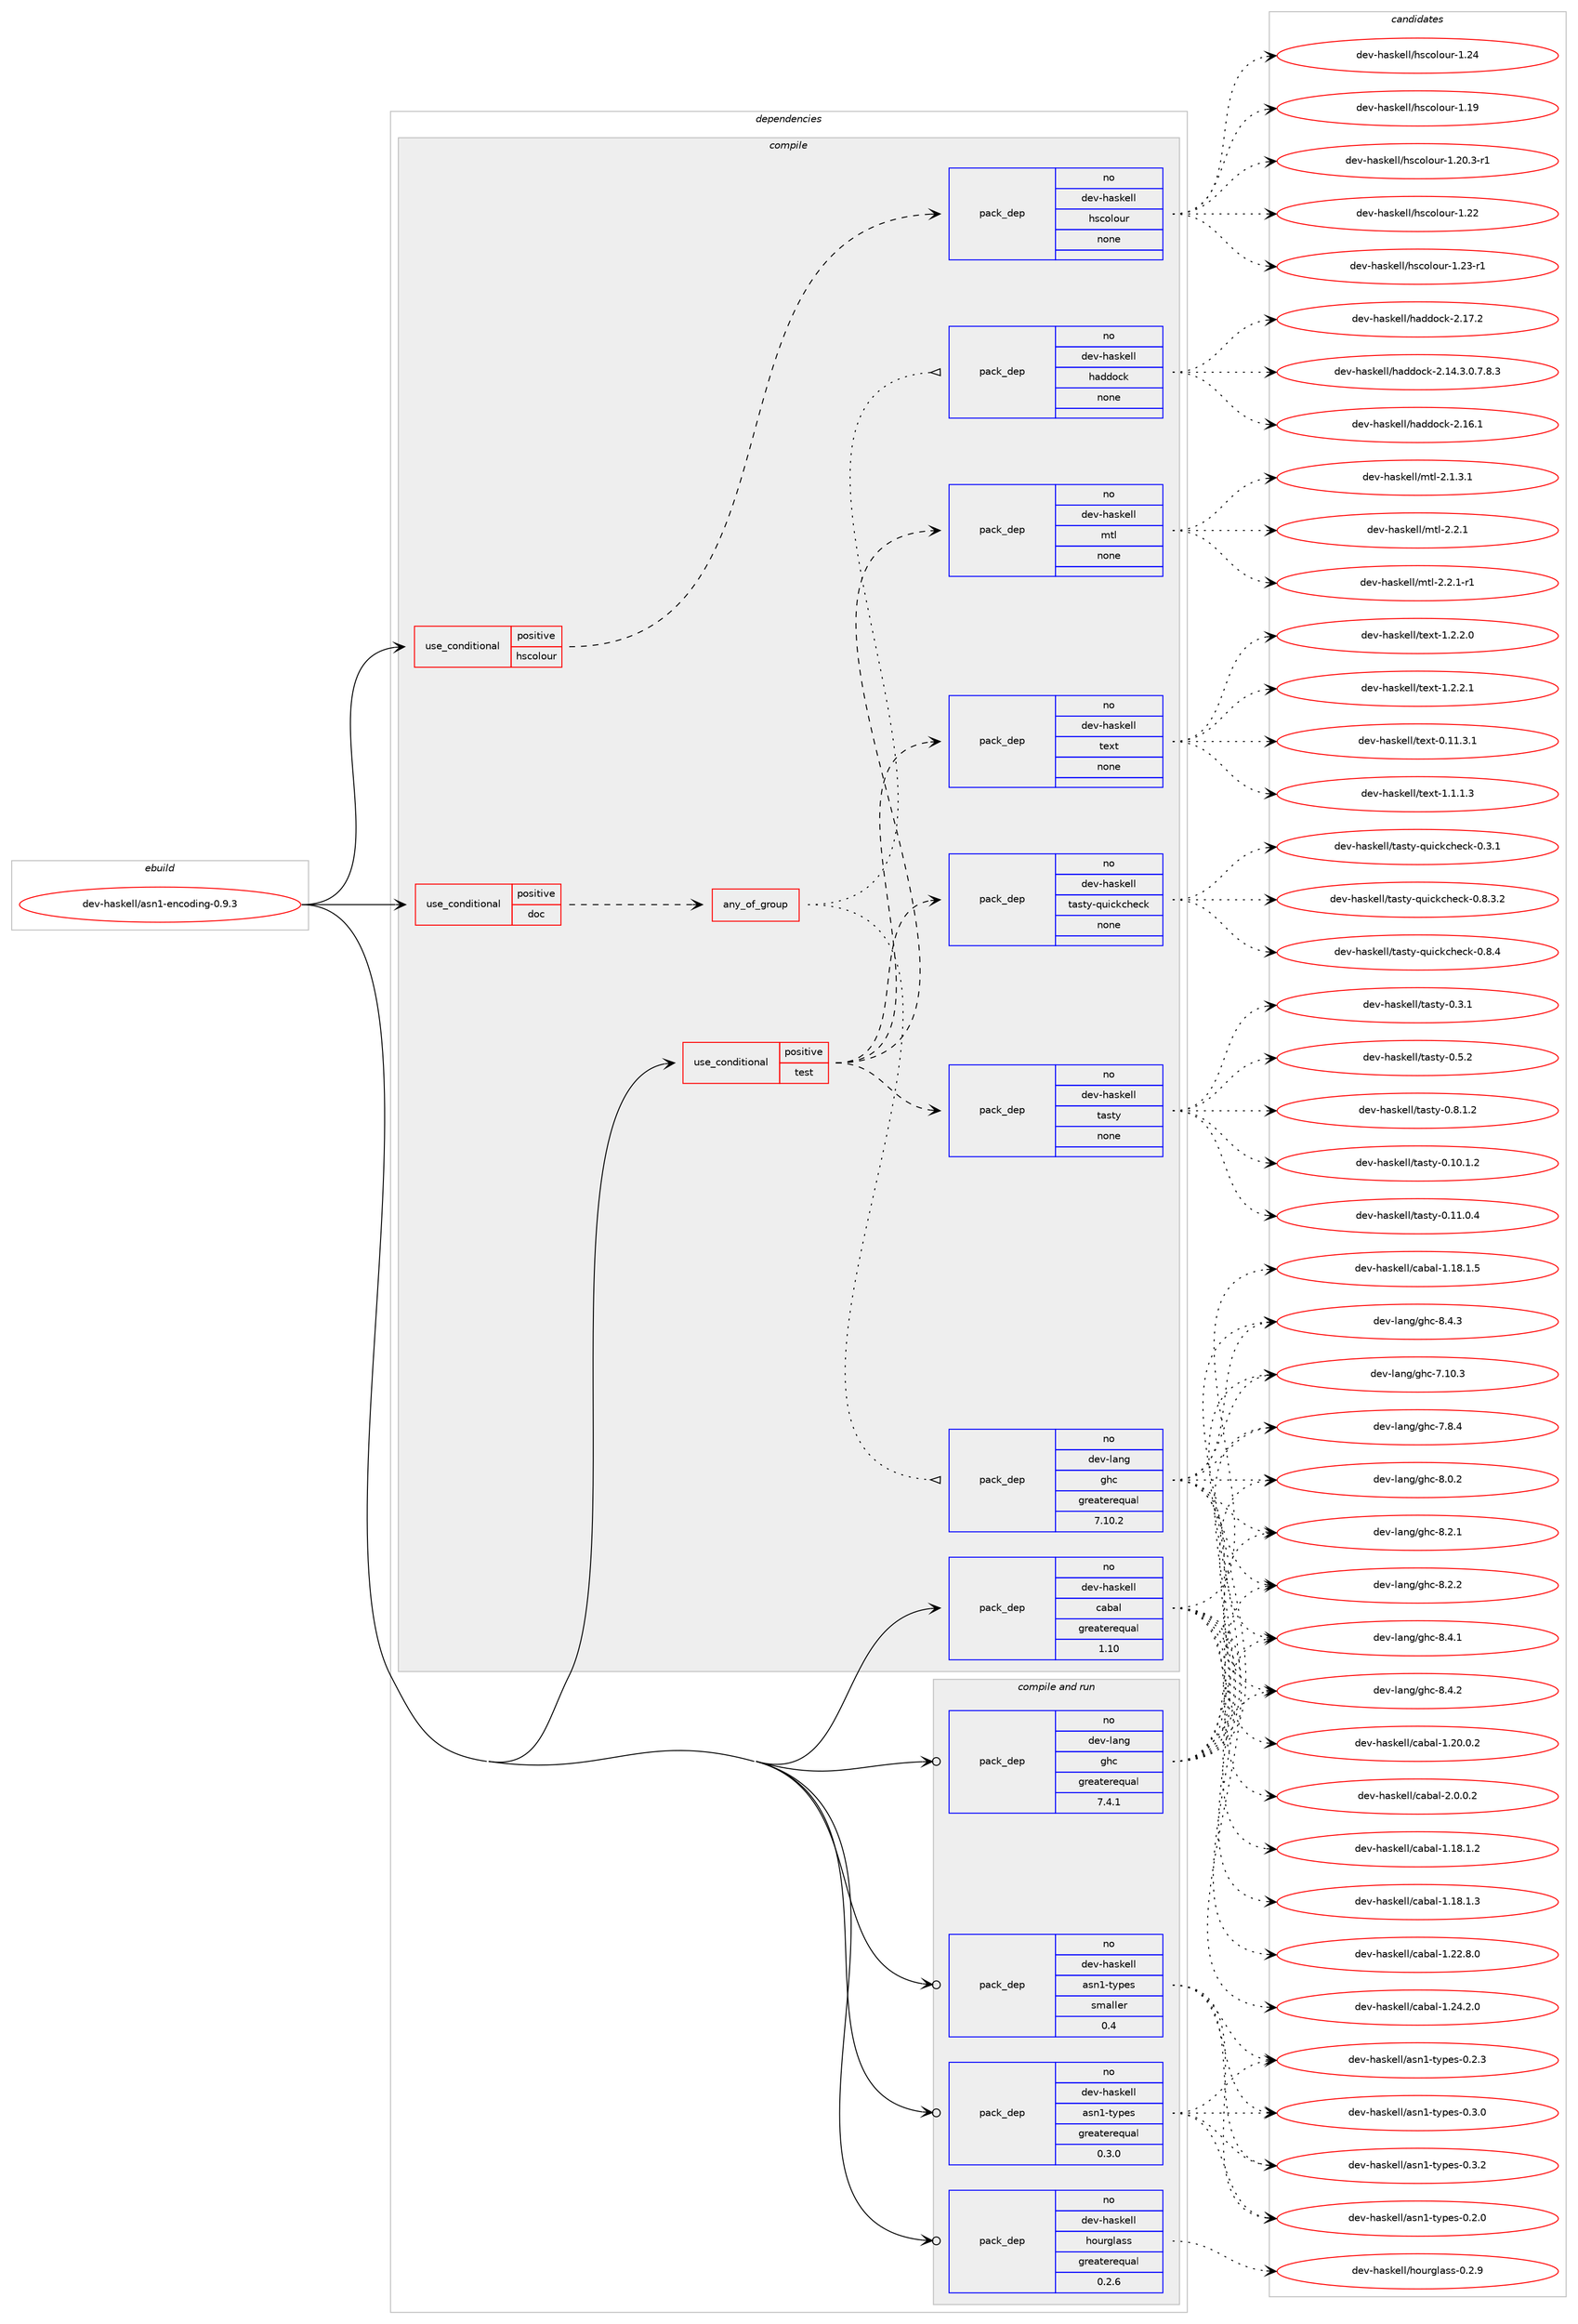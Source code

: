 digraph prolog {

# *************
# Graph options
# *************

newrank=true;
concentrate=true;
compound=true;
graph [rankdir=LR,fontname=Helvetica,fontsize=10,ranksep=1.5];#, ranksep=2.5, nodesep=0.2];
edge  [arrowhead=vee];
node  [fontname=Helvetica,fontsize=10];

# **********
# The ebuild
# **********

subgraph cluster_leftcol {
color=gray;
rank=same;
label=<<i>ebuild</i>>;
id [label="dev-haskell/asn1-encoding-0.9.3", color=red, width=4, href="../dev-haskell/asn1-encoding-0.9.3.svg"];
}

# ****************
# The dependencies
# ****************

subgraph cluster_midcol {
color=gray;
label=<<i>dependencies</i>>;
subgraph cluster_compile {
fillcolor="#eeeeee";
style=filled;
label=<<i>compile</i>>;
subgraph cond358561 {
dependency1326082 [label=<<TABLE BORDER="0" CELLBORDER="1" CELLSPACING="0" CELLPADDING="4"><TR><TD ROWSPAN="3" CELLPADDING="10">use_conditional</TD></TR><TR><TD>positive</TD></TR><TR><TD>doc</TD></TR></TABLE>>, shape=none, color=red];
subgraph any20519 {
dependency1326083 [label=<<TABLE BORDER="0" CELLBORDER="1" CELLSPACING="0" CELLPADDING="4"><TR><TD CELLPADDING="10">any_of_group</TD></TR></TABLE>>, shape=none, color=red];subgraph pack946450 {
dependency1326084 [label=<<TABLE BORDER="0" CELLBORDER="1" CELLSPACING="0" CELLPADDING="4" WIDTH="220"><TR><TD ROWSPAN="6" CELLPADDING="30">pack_dep</TD></TR><TR><TD WIDTH="110">no</TD></TR><TR><TD>dev-haskell</TD></TR><TR><TD>haddock</TD></TR><TR><TD>none</TD></TR><TR><TD></TD></TR></TABLE>>, shape=none, color=blue];
}
dependency1326083:e -> dependency1326084:w [weight=20,style="dotted",arrowhead="oinv"];
subgraph pack946451 {
dependency1326085 [label=<<TABLE BORDER="0" CELLBORDER="1" CELLSPACING="0" CELLPADDING="4" WIDTH="220"><TR><TD ROWSPAN="6" CELLPADDING="30">pack_dep</TD></TR><TR><TD WIDTH="110">no</TD></TR><TR><TD>dev-lang</TD></TR><TR><TD>ghc</TD></TR><TR><TD>greaterequal</TD></TR><TR><TD>7.10.2</TD></TR></TABLE>>, shape=none, color=blue];
}
dependency1326083:e -> dependency1326085:w [weight=20,style="dotted",arrowhead="oinv"];
}
dependency1326082:e -> dependency1326083:w [weight=20,style="dashed",arrowhead="vee"];
}
id:e -> dependency1326082:w [weight=20,style="solid",arrowhead="vee"];
subgraph cond358562 {
dependency1326086 [label=<<TABLE BORDER="0" CELLBORDER="1" CELLSPACING="0" CELLPADDING="4"><TR><TD ROWSPAN="3" CELLPADDING="10">use_conditional</TD></TR><TR><TD>positive</TD></TR><TR><TD>hscolour</TD></TR></TABLE>>, shape=none, color=red];
subgraph pack946452 {
dependency1326087 [label=<<TABLE BORDER="0" CELLBORDER="1" CELLSPACING="0" CELLPADDING="4" WIDTH="220"><TR><TD ROWSPAN="6" CELLPADDING="30">pack_dep</TD></TR><TR><TD WIDTH="110">no</TD></TR><TR><TD>dev-haskell</TD></TR><TR><TD>hscolour</TD></TR><TR><TD>none</TD></TR><TR><TD></TD></TR></TABLE>>, shape=none, color=blue];
}
dependency1326086:e -> dependency1326087:w [weight=20,style="dashed",arrowhead="vee"];
}
id:e -> dependency1326086:w [weight=20,style="solid",arrowhead="vee"];
subgraph cond358563 {
dependency1326088 [label=<<TABLE BORDER="0" CELLBORDER="1" CELLSPACING="0" CELLPADDING="4"><TR><TD ROWSPAN="3" CELLPADDING="10">use_conditional</TD></TR><TR><TD>positive</TD></TR><TR><TD>test</TD></TR></TABLE>>, shape=none, color=red];
subgraph pack946453 {
dependency1326089 [label=<<TABLE BORDER="0" CELLBORDER="1" CELLSPACING="0" CELLPADDING="4" WIDTH="220"><TR><TD ROWSPAN="6" CELLPADDING="30">pack_dep</TD></TR><TR><TD WIDTH="110">no</TD></TR><TR><TD>dev-haskell</TD></TR><TR><TD>mtl</TD></TR><TR><TD>none</TD></TR><TR><TD></TD></TR></TABLE>>, shape=none, color=blue];
}
dependency1326088:e -> dependency1326089:w [weight=20,style="dashed",arrowhead="vee"];
subgraph pack946454 {
dependency1326090 [label=<<TABLE BORDER="0" CELLBORDER="1" CELLSPACING="0" CELLPADDING="4" WIDTH="220"><TR><TD ROWSPAN="6" CELLPADDING="30">pack_dep</TD></TR><TR><TD WIDTH="110">no</TD></TR><TR><TD>dev-haskell</TD></TR><TR><TD>tasty</TD></TR><TR><TD>none</TD></TR><TR><TD></TD></TR></TABLE>>, shape=none, color=blue];
}
dependency1326088:e -> dependency1326090:w [weight=20,style="dashed",arrowhead="vee"];
subgraph pack946455 {
dependency1326091 [label=<<TABLE BORDER="0" CELLBORDER="1" CELLSPACING="0" CELLPADDING="4" WIDTH="220"><TR><TD ROWSPAN="6" CELLPADDING="30">pack_dep</TD></TR><TR><TD WIDTH="110">no</TD></TR><TR><TD>dev-haskell</TD></TR><TR><TD>tasty-quickcheck</TD></TR><TR><TD>none</TD></TR><TR><TD></TD></TR></TABLE>>, shape=none, color=blue];
}
dependency1326088:e -> dependency1326091:w [weight=20,style="dashed",arrowhead="vee"];
subgraph pack946456 {
dependency1326092 [label=<<TABLE BORDER="0" CELLBORDER="1" CELLSPACING="0" CELLPADDING="4" WIDTH="220"><TR><TD ROWSPAN="6" CELLPADDING="30">pack_dep</TD></TR><TR><TD WIDTH="110">no</TD></TR><TR><TD>dev-haskell</TD></TR><TR><TD>text</TD></TR><TR><TD>none</TD></TR><TR><TD></TD></TR></TABLE>>, shape=none, color=blue];
}
dependency1326088:e -> dependency1326092:w [weight=20,style="dashed",arrowhead="vee"];
}
id:e -> dependency1326088:w [weight=20,style="solid",arrowhead="vee"];
subgraph pack946457 {
dependency1326093 [label=<<TABLE BORDER="0" CELLBORDER="1" CELLSPACING="0" CELLPADDING="4" WIDTH="220"><TR><TD ROWSPAN="6" CELLPADDING="30">pack_dep</TD></TR><TR><TD WIDTH="110">no</TD></TR><TR><TD>dev-haskell</TD></TR><TR><TD>cabal</TD></TR><TR><TD>greaterequal</TD></TR><TR><TD>1.10</TD></TR></TABLE>>, shape=none, color=blue];
}
id:e -> dependency1326093:w [weight=20,style="solid",arrowhead="vee"];
}
subgraph cluster_compileandrun {
fillcolor="#eeeeee";
style=filled;
label=<<i>compile and run</i>>;
subgraph pack946458 {
dependency1326094 [label=<<TABLE BORDER="0" CELLBORDER="1" CELLSPACING="0" CELLPADDING="4" WIDTH="220"><TR><TD ROWSPAN="6" CELLPADDING="30">pack_dep</TD></TR><TR><TD WIDTH="110">no</TD></TR><TR><TD>dev-haskell</TD></TR><TR><TD>asn1-types</TD></TR><TR><TD>greaterequal</TD></TR><TR><TD>0.3.0</TD></TR></TABLE>>, shape=none, color=blue];
}
id:e -> dependency1326094:w [weight=20,style="solid",arrowhead="odotvee"];
subgraph pack946459 {
dependency1326095 [label=<<TABLE BORDER="0" CELLBORDER="1" CELLSPACING="0" CELLPADDING="4" WIDTH="220"><TR><TD ROWSPAN="6" CELLPADDING="30">pack_dep</TD></TR><TR><TD WIDTH="110">no</TD></TR><TR><TD>dev-haskell</TD></TR><TR><TD>asn1-types</TD></TR><TR><TD>smaller</TD></TR><TR><TD>0.4</TD></TR></TABLE>>, shape=none, color=blue];
}
id:e -> dependency1326095:w [weight=20,style="solid",arrowhead="odotvee"];
subgraph pack946460 {
dependency1326096 [label=<<TABLE BORDER="0" CELLBORDER="1" CELLSPACING="0" CELLPADDING="4" WIDTH="220"><TR><TD ROWSPAN="6" CELLPADDING="30">pack_dep</TD></TR><TR><TD WIDTH="110">no</TD></TR><TR><TD>dev-haskell</TD></TR><TR><TD>hourglass</TD></TR><TR><TD>greaterequal</TD></TR><TR><TD>0.2.6</TD></TR></TABLE>>, shape=none, color=blue];
}
id:e -> dependency1326096:w [weight=20,style="solid",arrowhead="odotvee"];
subgraph pack946461 {
dependency1326097 [label=<<TABLE BORDER="0" CELLBORDER="1" CELLSPACING="0" CELLPADDING="4" WIDTH="220"><TR><TD ROWSPAN="6" CELLPADDING="30">pack_dep</TD></TR><TR><TD WIDTH="110">no</TD></TR><TR><TD>dev-lang</TD></TR><TR><TD>ghc</TD></TR><TR><TD>greaterequal</TD></TR><TR><TD>7.4.1</TD></TR></TABLE>>, shape=none, color=blue];
}
id:e -> dependency1326097:w [weight=20,style="solid",arrowhead="odotvee"];
}
subgraph cluster_run {
fillcolor="#eeeeee";
style=filled;
label=<<i>run</i>>;
}
}

# **************
# The candidates
# **************

subgraph cluster_choices {
rank=same;
color=gray;
label=<<i>candidates</i>>;

subgraph choice946450 {
color=black;
nodesep=1;
choice1001011184510497115107101108108471049710010011199107455046495246514648465546564651 [label="dev-haskell/haddock-2.14.3.0.7.8.3", color=red, width=4,href="../dev-haskell/haddock-2.14.3.0.7.8.3.svg"];
choice100101118451049711510710110810847104971001001119910745504649544649 [label="dev-haskell/haddock-2.16.1", color=red, width=4,href="../dev-haskell/haddock-2.16.1.svg"];
choice100101118451049711510710110810847104971001001119910745504649554650 [label="dev-haskell/haddock-2.17.2", color=red, width=4,href="../dev-haskell/haddock-2.17.2.svg"];
dependency1326084:e -> choice1001011184510497115107101108108471049710010011199107455046495246514648465546564651:w [style=dotted,weight="100"];
dependency1326084:e -> choice100101118451049711510710110810847104971001001119910745504649544649:w [style=dotted,weight="100"];
dependency1326084:e -> choice100101118451049711510710110810847104971001001119910745504649554650:w [style=dotted,weight="100"];
}
subgraph choice946451 {
color=black;
nodesep=1;
choice1001011184510897110103471031049945554649484651 [label="dev-lang/ghc-7.10.3", color=red, width=4,href="../dev-lang/ghc-7.10.3.svg"];
choice10010111845108971101034710310499455546564652 [label="dev-lang/ghc-7.8.4", color=red, width=4,href="../dev-lang/ghc-7.8.4.svg"];
choice10010111845108971101034710310499455646484650 [label="dev-lang/ghc-8.0.2", color=red, width=4,href="../dev-lang/ghc-8.0.2.svg"];
choice10010111845108971101034710310499455646504649 [label="dev-lang/ghc-8.2.1", color=red, width=4,href="../dev-lang/ghc-8.2.1.svg"];
choice10010111845108971101034710310499455646504650 [label="dev-lang/ghc-8.2.2", color=red, width=4,href="../dev-lang/ghc-8.2.2.svg"];
choice10010111845108971101034710310499455646524649 [label="dev-lang/ghc-8.4.1", color=red, width=4,href="../dev-lang/ghc-8.4.1.svg"];
choice10010111845108971101034710310499455646524650 [label="dev-lang/ghc-8.4.2", color=red, width=4,href="../dev-lang/ghc-8.4.2.svg"];
choice10010111845108971101034710310499455646524651 [label="dev-lang/ghc-8.4.3", color=red, width=4,href="../dev-lang/ghc-8.4.3.svg"];
dependency1326085:e -> choice1001011184510897110103471031049945554649484651:w [style=dotted,weight="100"];
dependency1326085:e -> choice10010111845108971101034710310499455546564652:w [style=dotted,weight="100"];
dependency1326085:e -> choice10010111845108971101034710310499455646484650:w [style=dotted,weight="100"];
dependency1326085:e -> choice10010111845108971101034710310499455646504649:w [style=dotted,weight="100"];
dependency1326085:e -> choice10010111845108971101034710310499455646504650:w [style=dotted,weight="100"];
dependency1326085:e -> choice10010111845108971101034710310499455646524649:w [style=dotted,weight="100"];
dependency1326085:e -> choice10010111845108971101034710310499455646524650:w [style=dotted,weight="100"];
dependency1326085:e -> choice10010111845108971101034710310499455646524651:w [style=dotted,weight="100"];
}
subgraph choice946452 {
color=black;
nodesep=1;
choice100101118451049711510710110810847104115991111081111171144549464957 [label="dev-haskell/hscolour-1.19", color=red, width=4,href="../dev-haskell/hscolour-1.19.svg"];
choice10010111845104971151071011081084710411599111108111117114454946504846514511449 [label="dev-haskell/hscolour-1.20.3-r1", color=red, width=4,href="../dev-haskell/hscolour-1.20.3-r1.svg"];
choice100101118451049711510710110810847104115991111081111171144549465050 [label="dev-haskell/hscolour-1.22", color=red, width=4,href="../dev-haskell/hscolour-1.22.svg"];
choice1001011184510497115107101108108471041159911110811111711445494650514511449 [label="dev-haskell/hscolour-1.23-r1", color=red, width=4,href="../dev-haskell/hscolour-1.23-r1.svg"];
choice100101118451049711510710110810847104115991111081111171144549465052 [label="dev-haskell/hscolour-1.24", color=red, width=4,href="../dev-haskell/hscolour-1.24.svg"];
dependency1326087:e -> choice100101118451049711510710110810847104115991111081111171144549464957:w [style=dotted,weight="100"];
dependency1326087:e -> choice10010111845104971151071011081084710411599111108111117114454946504846514511449:w [style=dotted,weight="100"];
dependency1326087:e -> choice100101118451049711510710110810847104115991111081111171144549465050:w [style=dotted,weight="100"];
dependency1326087:e -> choice1001011184510497115107101108108471041159911110811111711445494650514511449:w [style=dotted,weight="100"];
dependency1326087:e -> choice100101118451049711510710110810847104115991111081111171144549465052:w [style=dotted,weight="100"];
}
subgraph choice946453 {
color=black;
nodesep=1;
choice1001011184510497115107101108108471091161084550464946514649 [label="dev-haskell/mtl-2.1.3.1", color=red, width=4,href="../dev-haskell/mtl-2.1.3.1.svg"];
choice100101118451049711510710110810847109116108455046504649 [label="dev-haskell/mtl-2.2.1", color=red, width=4,href="../dev-haskell/mtl-2.2.1.svg"];
choice1001011184510497115107101108108471091161084550465046494511449 [label="dev-haskell/mtl-2.2.1-r1", color=red, width=4,href="../dev-haskell/mtl-2.2.1-r1.svg"];
dependency1326089:e -> choice1001011184510497115107101108108471091161084550464946514649:w [style=dotted,weight="100"];
dependency1326089:e -> choice100101118451049711510710110810847109116108455046504649:w [style=dotted,weight="100"];
dependency1326089:e -> choice1001011184510497115107101108108471091161084550465046494511449:w [style=dotted,weight="100"];
}
subgraph choice946454 {
color=black;
nodesep=1;
choice10010111845104971151071011081084711697115116121454846494846494650 [label="dev-haskell/tasty-0.10.1.2", color=red, width=4,href="../dev-haskell/tasty-0.10.1.2.svg"];
choice10010111845104971151071011081084711697115116121454846494946484652 [label="dev-haskell/tasty-0.11.0.4", color=red, width=4,href="../dev-haskell/tasty-0.11.0.4.svg"];
choice10010111845104971151071011081084711697115116121454846514649 [label="dev-haskell/tasty-0.3.1", color=red, width=4,href="../dev-haskell/tasty-0.3.1.svg"];
choice10010111845104971151071011081084711697115116121454846534650 [label="dev-haskell/tasty-0.5.2", color=red, width=4,href="../dev-haskell/tasty-0.5.2.svg"];
choice100101118451049711510710110810847116971151161214548465646494650 [label="dev-haskell/tasty-0.8.1.2", color=red, width=4,href="../dev-haskell/tasty-0.8.1.2.svg"];
dependency1326090:e -> choice10010111845104971151071011081084711697115116121454846494846494650:w [style=dotted,weight="100"];
dependency1326090:e -> choice10010111845104971151071011081084711697115116121454846494946484652:w [style=dotted,weight="100"];
dependency1326090:e -> choice10010111845104971151071011081084711697115116121454846514649:w [style=dotted,weight="100"];
dependency1326090:e -> choice10010111845104971151071011081084711697115116121454846534650:w [style=dotted,weight="100"];
dependency1326090:e -> choice100101118451049711510710110810847116971151161214548465646494650:w [style=dotted,weight="100"];
}
subgraph choice946455 {
color=black;
nodesep=1;
choice1001011184510497115107101108108471169711511612145113117105991079910410199107454846514649 [label="dev-haskell/tasty-quickcheck-0.3.1", color=red, width=4,href="../dev-haskell/tasty-quickcheck-0.3.1.svg"];
choice10010111845104971151071011081084711697115116121451131171059910799104101991074548465646514650 [label="dev-haskell/tasty-quickcheck-0.8.3.2", color=red, width=4,href="../dev-haskell/tasty-quickcheck-0.8.3.2.svg"];
choice1001011184510497115107101108108471169711511612145113117105991079910410199107454846564652 [label="dev-haskell/tasty-quickcheck-0.8.4", color=red, width=4,href="../dev-haskell/tasty-quickcheck-0.8.4.svg"];
dependency1326091:e -> choice1001011184510497115107101108108471169711511612145113117105991079910410199107454846514649:w [style=dotted,weight="100"];
dependency1326091:e -> choice10010111845104971151071011081084711697115116121451131171059910799104101991074548465646514650:w [style=dotted,weight="100"];
dependency1326091:e -> choice1001011184510497115107101108108471169711511612145113117105991079910410199107454846564652:w [style=dotted,weight="100"];
}
subgraph choice946456 {
color=black;
nodesep=1;
choice100101118451049711510710110810847116101120116454846494946514649 [label="dev-haskell/text-0.11.3.1", color=red, width=4,href="../dev-haskell/text-0.11.3.1.svg"];
choice1001011184510497115107101108108471161011201164549464946494651 [label="dev-haskell/text-1.1.1.3", color=red, width=4,href="../dev-haskell/text-1.1.1.3.svg"];
choice1001011184510497115107101108108471161011201164549465046504648 [label="dev-haskell/text-1.2.2.0", color=red, width=4,href="../dev-haskell/text-1.2.2.0.svg"];
choice1001011184510497115107101108108471161011201164549465046504649 [label="dev-haskell/text-1.2.2.1", color=red, width=4,href="../dev-haskell/text-1.2.2.1.svg"];
dependency1326092:e -> choice100101118451049711510710110810847116101120116454846494946514649:w [style=dotted,weight="100"];
dependency1326092:e -> choice1001011184510497115107101108108471161011201164549464946494651:w [style=dotted,weight="100"];
dependency1326092:e -> choice1001011184510497115107101108108471161011201164549465046504648:w [style=dotted,weight="100"];
dependency1326092:e -> choice1001011184510497115107101108108471161011201164549465046504649:w [style=dotted,weight="100"];
}
subgraph choice946457 {
color=black;
nodesep=1;
choice10010111845104971151071011081084799979897108454946495646494650 [label="dev-haskell/cabal-1.18.1.2", color=red, width=4,href="../dev-haskell/cabal-1.18.1.2.svg"];
choice10010111845104971151071011081084799979897108454946495646494651 [label="dev-haskell/cabal-1.18.1.3", color=red, width=4,href="../dev-haskell/cabal-1.18.1.3.svg"];
choice10010111845104971151071011081084799979897108454946495646494653 [label="dev-haskell/cabal-1.18.1.5", color=red, width=4,href="../dev-haskell/cabal-1.18.1.5.svg"];
choice10010111845104971151071011081084799979897108454946504846484650 [label="dev-haskell/cabal-1.20.0.2", color=red, width=4,href="../dev-haskell/cabal-1.20.0.2.svg"];
choice10010111845104971151071011081084799979897108454946505046564648 [label="dev-haskell/cabal-1.22.8.0", color=red, width=4,href="../dev-haskell/cabal-1.22.8.0.svg"];
choice10010111845104971151071011081084799979897108454946505246504648 [label="dev-haskell/cabal-1.24.2.0", color=red, width=4,href="../dev-haskell/cabal-1.24.2.0.svg"];
choice100101118451049711510710110810847999798971084550464846484650 [label="dev-haskell/cabal-2.0.0.2", color=red, width=4,href="../dev-haskell/cabal-2.0.0.2.svg"];
dependency1326093:e -> choice10010111845104971151071011081084799979897108454946495646494650:w [style=dotted,weight="100"];
dependency1326093:e -> choice10010111845104971151071011081084799979897108454946495646494651:w [style=dotted,weight="100"];
dependency1326093:e -> choice10010111845104971151071011081084799979897108454946495646494653:w [style=dotted,weight="100"];
dependency1326093:e -> choice10010111845104971151071011081084799979897108454946504846484650:w [style=dotted,weight="100"];
dependency1326093:e -> choice10010111845104971151071011081084799979897108454946505046564648:w [style=dotted,weight="100"];
dependency1326093:e -> choice10010111845104971151071011081084799979897108454946505246504648:w [style=dotted,weight="100"];
dependency1326093:e -> choice100101118451049711510710110810847999798971084550464846484650:w [style=dotted,weight="100"];
}
subgraph choice946458 {
color=black;
nodesep=1;
choice100101118451049711510710110810847971151104945116121112101115454846504648 [label="dev-haskell/asn1-types-0.2.0", color=red, width=4,href="../dev-haskell/asn1-types-0.2.0.svg"];
choice100101118451049711510710110810847971151104945116121112101115454846504651 [label="dev-haskell/asn1-types-0.2.3", color=red, width=4,href="../dev-haskell/asn1-types-0.2.3.svg"];
choice100101118451049711510710110810847971151104945116121112101115454846514648 [label="dev-haskell/asn1-types-0.3.0", color=red, width=4,href="../dev-haskell/asn1-types-0.3.0.svg"];
choice100101118451049711510710110810847971151104945116121112101115454846514650 [label="dev-haskell/asn1-types-0.3.2", color=red, width=4,href="../dev-haskell/asn1-types-0.3.2.svg"];
dependency1326094:e -> choice100101118451049711510710110810847971151104945116121112101115454846504648:w [style=dotted,weight="100"];
dependency1326094:e -> choice100101118451049711510710110810847971151104945116121112101115454846504651:w [style=dotted,weight="100"];
dependency1326094:e -> choice100101118451049711510710110810847971151104945116121112101115454846514648:w [style=dotted,weight="100"];
dependency1326094:e -> choice100101118451049711510710110810847971151104945116121112101115454846514650:w [style=dotted,weight="100"];
}
subgraph choice946459 {
color=black;
nodesep=1;
choice100101118451049711510710110810847971151104945116121112101115454846504648 [label="dev-haskell/asn1-types-0.2.0", color=red, width=4,href="../dev-haskell/asn1-types-0.2.0.svg"];
choice100101118451049711510710110810847971151104945116121112101115454846504651 [label="dev-haskell/asn1-types-0.2.3", color=red, width=4,href="../dev-haskell/asn1-types-0.2.3.svg"];
choice100101118451049711510710110810847971151104945116121112101115454846514648 [label="dev-haskell/asn1-types-0.3.0", color=red, width=4,href="../dev-haskell/asn1-types-0.3.0.svg"];
choice100101118451049711510710110810847971151104945116121112101115454846514650 [label="dev-haskell/asn1-types-0.3.2", color=red, width=4,href="../dev-haskell/asn1-types-0.3.2.svg"];
dependency1326095:e -> choice100101118451049711510710110810847971151104945116121112101115454846504648:w [style=dotted,weight="100"];
dependency1326095:e -> choice100101118451049711510710110810847971151104945116121112101115454846504651:w [style=dotted,weight="100"];
dependency1326095:e -> choice100101118451049711510710110810847971151104945116121112101115454846514648:w [style=dotted,weight="100"];
dependency1326095:e -> choice100101118451049711510710110810847971151104945116121112101115454846514650:w [style=dotted,weight="100"];
}
subgraph choice946460 {
color=black;
nodesep=1;
choice10010111845104971151071011081084710411111711410310897115115454846504657 [label="dev-haskell/hourglass-0.2.9", color=red, width=4,href="../dev-haskell/hourglass-0.2.9.svg"];
dependency1326096:e -> choice10010111845104971151071011081084710411111711410310897115115454846504657:w [style=dotted,weight="100"];
}
subgraph choice946461 {
color=black;
nodesep=1;
choice1001011184510897110103471031049945554649484651 [label="dev-lang/ghc-7.10.3", color=red, width=4,href="../dev-lang/ghc-7.10.3.svg"];
choice10010111845108971101034710310499455546564652 [label="dev-lang/ghc-7.8.4", color=red, width=4,href="../dev-lang/ghc-7.8.4.svg"];
choice10010111845108971101034710310499455646484650 [label="dev-lang/ghc-8.0.2", color=red, width=4,href="../dev-lang/ghc-8.0.2.svg"];
choice10010111845108971101034710310499455646504649 [label="dev-lang/ghc-8.2.1", color=red, width=4,href="../dev-lang/ghc-8.2.1.svg"];
choice10010111845108971101034710310499455646504650 [label="dev-lang/ghc-8.2.2", color=red, width=4,href="../dev-lang/ghc-8.2.2.svg"];
choice10010111845108971101034710310499455646524649 [label="dev-lang/ghc-8.4.1", color=red, width=4,href="../dev-lang/ghc-8.4.1.svg"];
choice10010111845108971101034710310499455646524650 [label="dev-lang/ghc-8.4.2", color=red, width=4,href="../dev-lang/ghc-8.4.2.svg"];
choice10010111845108971101034710310499455646524651 [label="dev-lang/ghc-8.4.3", color=red, width=4,href="../dev-lang/ghc-8.4.3.svg"];
dependency1326097:e -> choice1001011184510897110103471031049945554649484651:w [style=dotted,weight="100"];
dependency1326097:e -> choice10010111845108971101034710310499455546564652:w [style=dotted,weight="100"];
dependency1326097:e -> choice10010111845108971101034710310499455646484650:w [style=dotted,weight="100"];
dependency1326097:e -> choice10010111845108971101034710310499455646504649:w [style=dotted,weight="100"];
dependency1326097:e -> choice10010111845108971101034710310499455646504650:w [style=dotted,weight="100"];
dependency1326097:e -> choice10010111845108971101034710310499455646524649:w [style=dotted,weight="100"];
dependency1326097:e -> choice10010111845108971101034710310499455646524650:w [style=dotted,weight="100"];
dependency1326097:e -> choice10010111845108971101034710310499455646524651:w [style=dotted,weight="100"];
}
}

}
